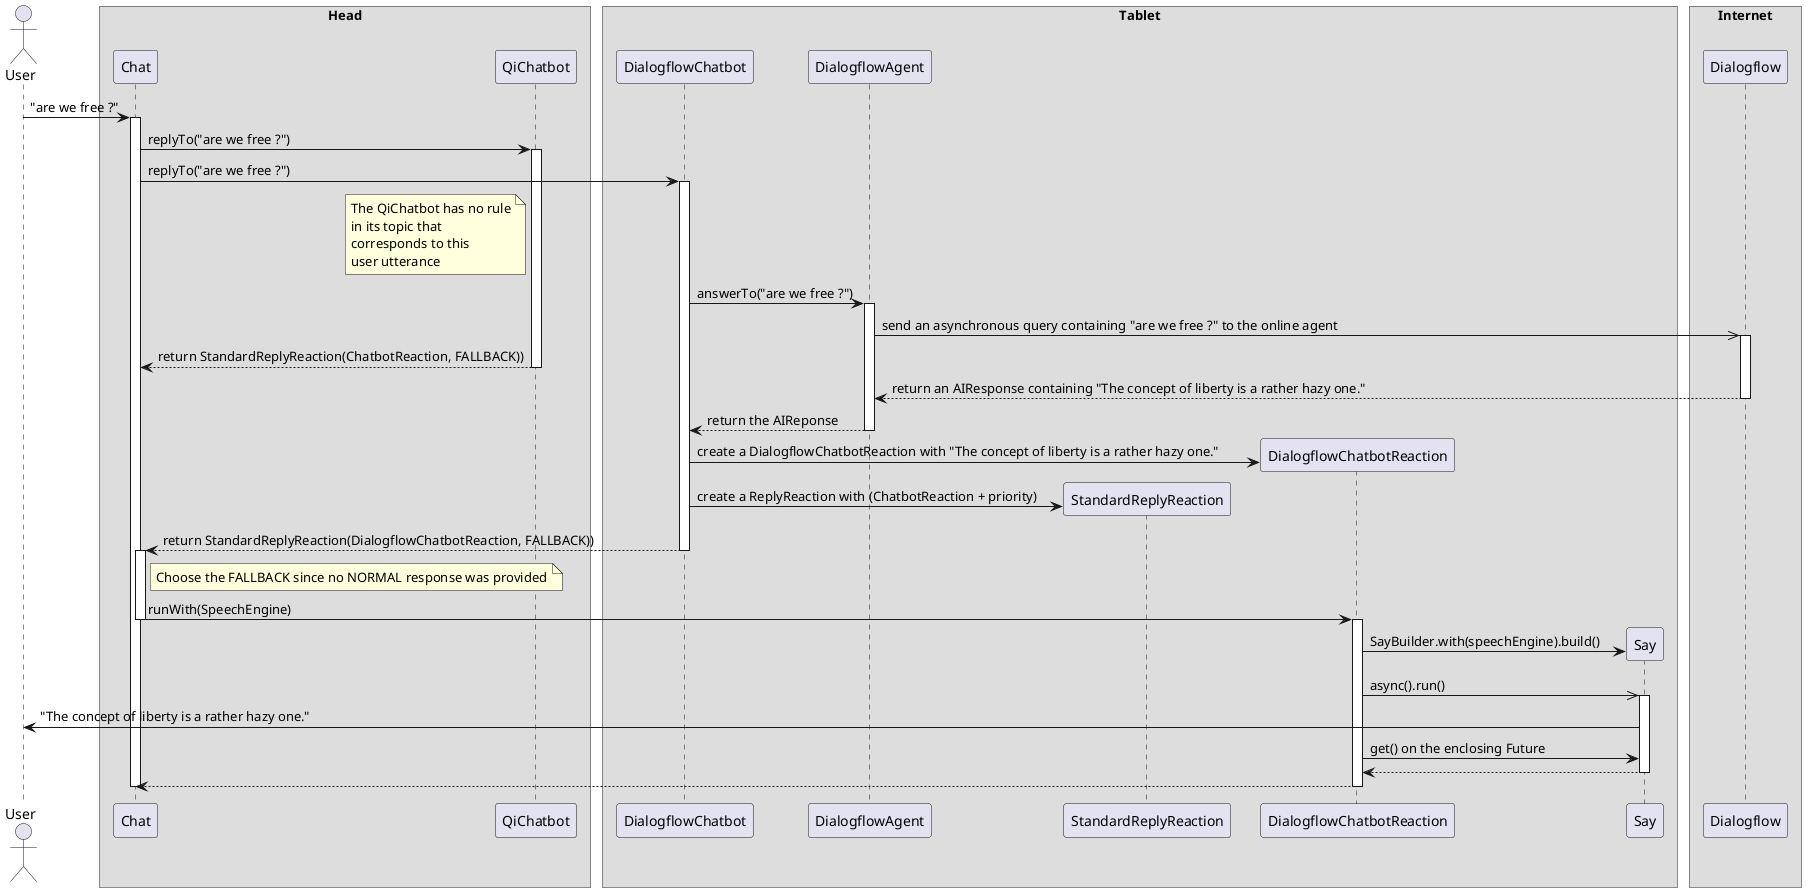 @startuml

skinparam ParticipantPadding 10
skinparam BoxPadding 5

actor User

box "Head"
participant Chat
participant QiChatbot
endbox

box "Tablet"
participant DialogflowChatbot
participant DialogflowAgent
participant StandardReplyReaction
participant DialogflowChatbotReaction
participant Say
endbox

box "Internet"
participant Dialogflow
endbox

User -> Chat: "are we free ?"

activate Chat
Chat -> QiChatbot:  replyTo("are we free ?")
activate QiChatbot
Chat -> DialogflowChatbot: replyTo("are we free ?")

note left of QiChatbot: The QiChatbot has no rule\nin its topic that \ncorresponds to this\nuser utterance

activate DialogflowChatbot
DialogflowChatbot -> DialogflowAgent : answerTo("are we free ?")
activate DialogflowAgent
DialogflowAgent ->> Dialogflow : send an asynchronous query containing "are we free ?" to the online agent
activate Dialogflow
Chat <-- QiChatbot: return StandardReplyReaction(ChatbotReaction, FALLBACK))

deactivate QiChatbot
DialogflowAgent <-- Dialogflow : return an AIResponse containing "The concept of liberty is a rather hazy one."
deactivate Dialogflow
DialogflowChatbot <-- DialogflowAgent : return the AIReponse
deactivate DialogflowAgent

create DialogflowChatbotReaction
DialogflowChatbot -> DialogflowChatbotReaction : create a DialogflowChatbotReaction with "The concept of liberty is a rather hazy one."
create StandardReplyReaction
DialogflowChatbot -> StandardReplyReaction : create a ReplyReaction with (ChatbotReaction + priority)

deactivate QiChatbot
Chat <-- DialogflowChatbot: return StandardReplyReaction(DialogflowChatbotReaction, FALLBACK))
deactivate DialogflowChatbot

activate Chat
note right of Chat: Choose the FALLBACK since no NORMAL response was provided
Chat -> DialogflowChatbotReaction: runWith(SpeechEngine)
deactivate Chat

activate DialogflowChatbotReaction
create Say
DialogflowChatbotReaction -> Say: SayBuilder.with(speechEngine).build()
DialogflowChatbotReaction ->> Say: async().run()
activate Say
Say -> User : "The concept of liberty is a rather hazy one."

DialogflowChatbotReaction -> Say: get() on the enclosing Future
Say --> DialogflowChatbotReaction

deactivate Say
DialogflowChatbotReaction --> Chat
deactivate DialogflowChatbotReaction
deactivate Chat

@enduml